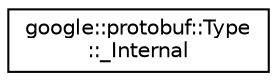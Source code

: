 digraph "类继承关系图"
{
 // LATEX_PDF_SIZE
  edge [fontname="Helvetica",fontsize="10",labelfontname="Helvetica",labelfontsize="10"];
  node [fontname="Helvetica",fontsize="10",shape=record];
  rankdir="LR";
  Node0 [label="google::protobuf::Type\l::_Internal",height=0.2,width=0.4,color="black", fillcolor="white", style="filled",URL="$classType_1_1__Internal.html",tooltip=" "];
}
